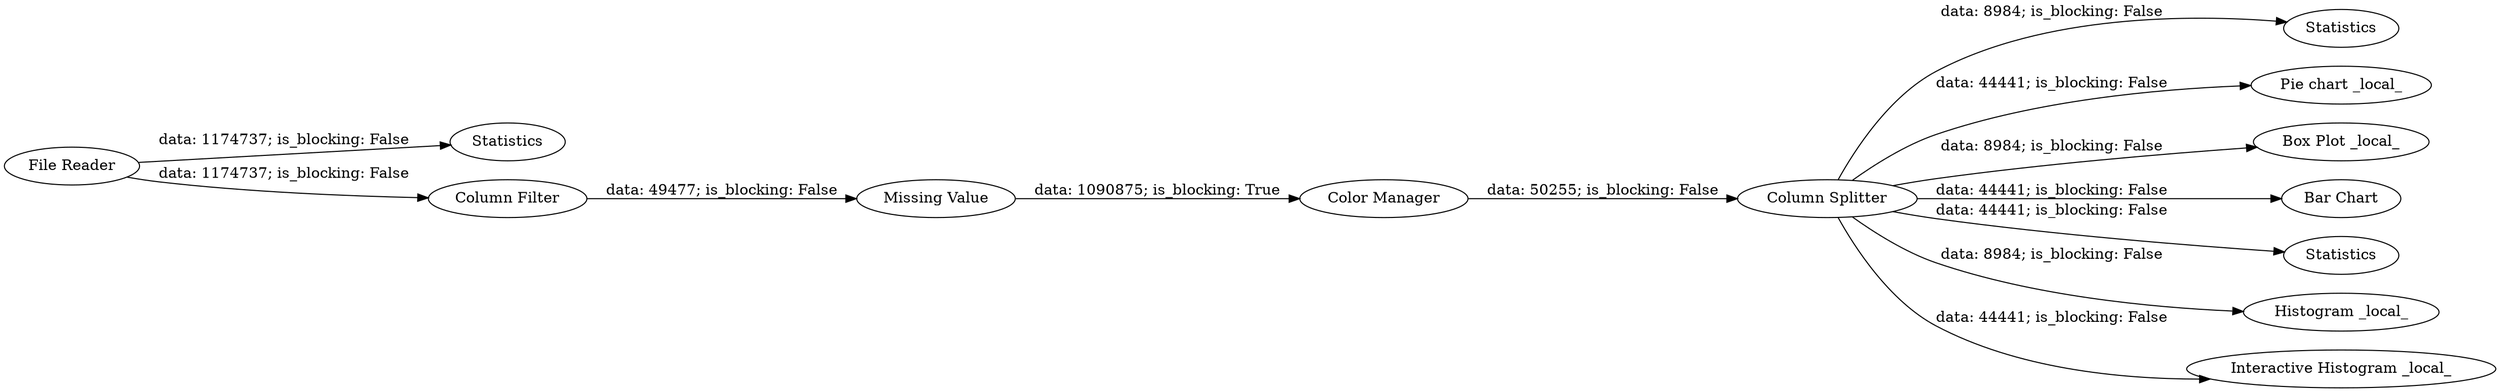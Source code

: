 digraph {
	"-9064399009218948338_6" [label="Column Splitter"]
	"-9064399009218948338_11" [label=Statistics]
	"-9064399009218948338_10" [label="Pie chart _local_"]
	"-9064399009218948338_13" [label="Box Plot _local_"]
	"-9064399009218948338_8" [label="Bar Chart"]
	"-9064399009218948338_2" [label=Statistics]
	"-9064399009218948338_1" [label="File Reader"]
	"-9064399009218948338_7" [label=Statistics]
	"-9064399009218948338_12" [label="Histogram _local_"]
	"-9064399009218948338_3" [label="Column Filter"]
	"-9064399009218948338_9" [label="Interactive Histogram _local_"]
	"-9064399009218948338_5" [label="Color Manager"]
	"-9064399009218948338_4" [label="Missing Value"]
	"-9064399009218948338_6" -> "-9064399009218948338_13" [label="data: 8984; is_blocking: False"]
	"-9064399009218948338_6" -> "-9064399009218948338_10" [label="data: 44441; is_blocking: False"]
	"-9064399009218948338_6" -> "-9064399009218948338_9" [label="data: 44441; is_blocking: False"]
	"-9064399009218948338_6" -> "-9064399009218948338_11" [label="data: 8984; is_blocking: False"]
	"-9064399009218948338_1" -> "-9064399009218948338_2" [label="data: 1174737; is_blocking: False"]
	"-9064399009218948338_1" -> "-9064399009218948338_3" [label="data: 1174737; is_blocking: False"]
	"-9064399009218948338_3" -> "-9064399009218948338_4" [label="data: 49477; is_blocking: False"]
	"-9064399009218948338_6" -> "-9064399009218948338_12" [label="data: 8984; is_blocking: False"]
	"-9064399009218948338_6" -> "-9064399009218948338_8" [label="data: 44441; is_blocking: False"]
	"-9064399009218948338_5" -> "-9064399009218948338_6" [label="data: 50255; is_blocking: False"]
	"-9064399009218948338_6" -> "-9064399009218948338_7" [label="data: 44441; is_blocking: False"]
	"-9064399009218948338_4" -> "-9064399009218948338_5" [label="data: 1090875; is_blocking: True"]
	rankdir=LR
}
